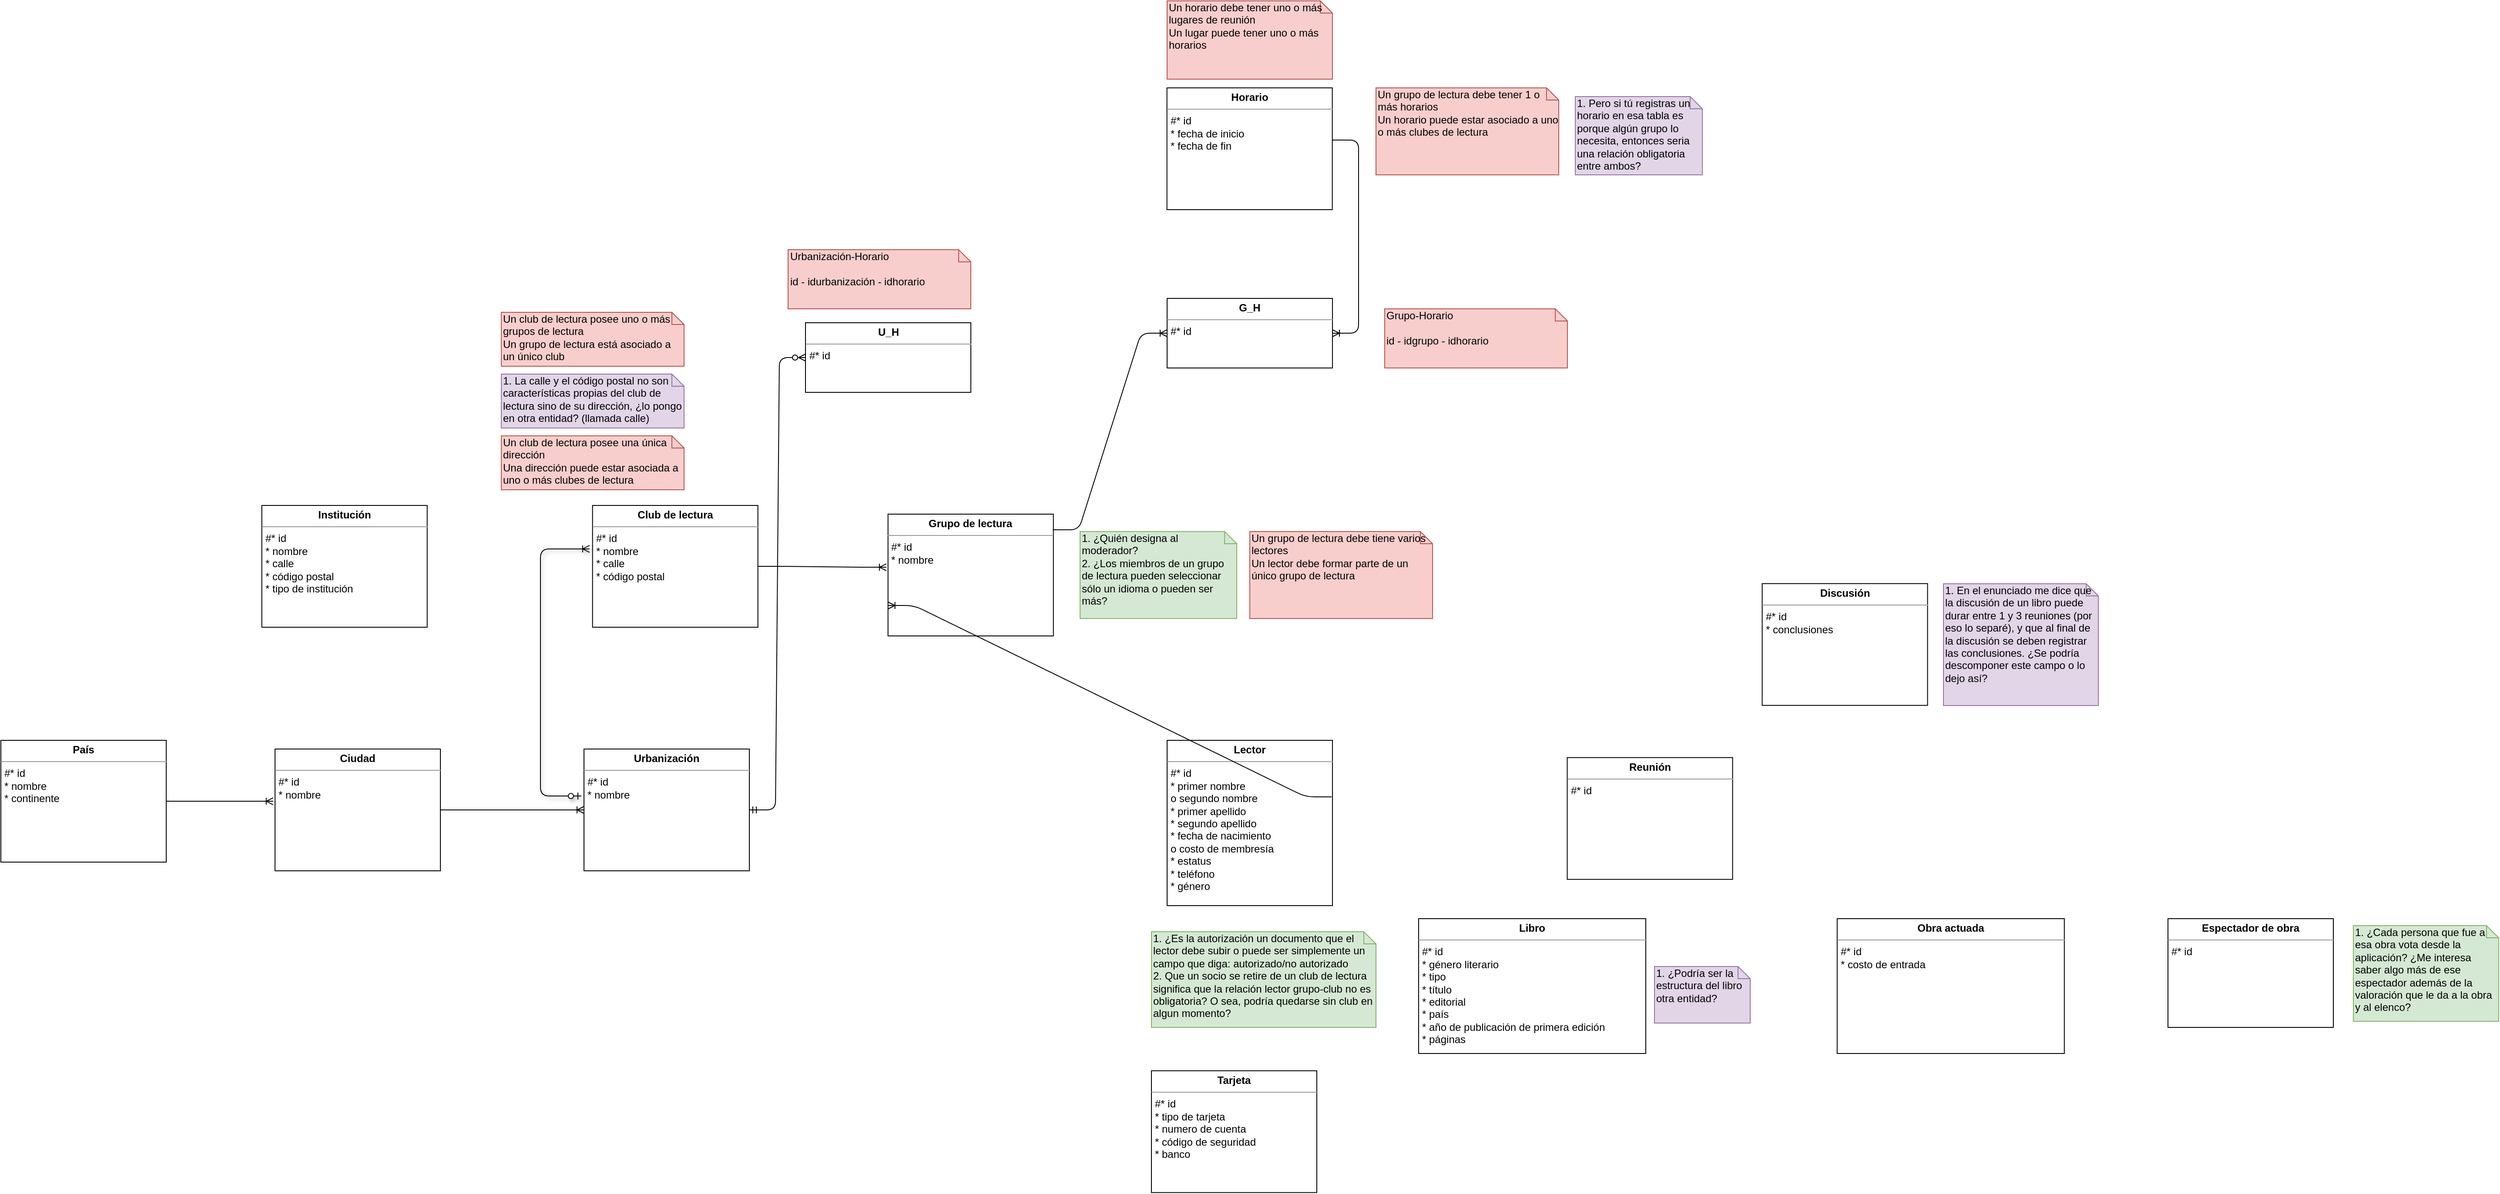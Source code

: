 <mxfile version="12.0.2" type="github" pages="1"><diagram name="Page-1" id="c4acf3e9-155e-7222-9cf6-157b1a14988f"><mxGraphModel dx="1918" dy="1585" grid="1" gridSize="10" guides="1" tooltips="1" connect="1" arrows="1" fold="1" page="1" pageScale="1" pageWidth="850" pageHeight="1100" background="#ffffff" math="0" shadow="0"><root><mxCell id="0"/><mxCell id="1" parent="0"/><mxCell id="5d2195bd80daf111-40" style="edgeStyle=orthogonalEdgeStyle;rounded=0;html=1;dashed=1;labelBackgroundColor=none;startFill=0;endArrow=open;endFill=0;endSize=10;fontFamily=Verdana;fontSize=10;" parent="1" edge="1"><mxGeometry relative="1" as="geometry"><Array as="points"/><mxPoint x="730" y="814" as="sourcePoint"/></mxGeometry></mxCell><mxCell id="5d2195bd80daf111-18" value="&lt;p style=&quot;margin: 0px ; margin-top: 4px ; text-align: center&quot;&gt;&lt;b&gt;Club de lectura&lt;/b&gt;&lt;/p&gt;&lt;hr size=&quot;1&quot;&gt;&lt;p style=&quot;margin: 0px ; margin-left: 4px&quot;&gt;#* id&lt;/p&gt;&lt;p style=&quot;margin: 0px ; margin-left: 4px&quot;&gt;* nombre&lt;/p&gt;&lt;p style=&quot;margin: 0px ; margin-left: 4px&quot;&gt;* calle&lt;/p&gt;&lt;p style=&quot;margin: 0px ; margin-left: 4px&quot;&gt;* código postal&lt;/p&gt;" style="verticalAlign=top;align=left;overflow=fill;fontSize=12;fontFamily=Helvetica;html=1;rounded=0;shadow=0;comic=0;labelBackgroundColor=none;strokeColor=#000000;strokeWidth=1;fillColor=#ffffff;" parent="1" vertex="1"><mxGeometry x="329.833" y="150" width="190" height="140" as="geometry"/></mxCell><mxCell id="GaoOM53GPJayDlljzNZ7-2" value="&lt;p style=&quot;margin: 0px ; margin-top: 4px ; text-align: center&quot;&gt;&lt;b&gt;Libro&lt;/b&gt;&lt;/p&gt;&lt;hr size=&quot;1&quot;&gt;&lt;p style=&quot;margin: 0px ; margin-left: 4px&quot;&gt;#* id&lt;/p&gt;&lt;p style=&quot;margin: 0px ; margin-left: 4px&quot;&gt;* género literario&lt;/p&gt;&lt;p style=&quot;margin: 0px ; margin-left: 4px&quot;&gt;* tipo&lt;/p&gt;&lt;p style=&quot;margin: 0px ; margin-left: 4px&quot;&gt;* título&lt;/p&gt;&lt;p style=&quot;margin: 0px ; margin-left: 4px&quot;&gt;* editorial&lt;/p&gt;&lt;p style=&quot;margin: 0px ; margin-left: 4px&quot;&gt;* país&lt;/p&gt;&lt;p style=&quot;margin: 0px ; margin-left: 4px&quot;&gt;* año de publicación de primera edición&lt;/p&gt;&lt;p style=&quot;margin: 0px ; margin-left: 4px&quot;&gt;* páginas&lt;/p&gt;&lt;p style=&quot;margin: 0px ; margin-left: 4px&quot;&gt;&lt;br&gt;&lt;/p&gt;" style="verticalAlign=top;align=left;overflow=fill;fontSize=12;fontFamily=Helvetica;html=1;rounded=0;shadow=0;comic=0;labelBackgroundColor=none;strokeColor=#000000;strokeWidth=1;fillColor=#ffffff;" parent="1" vertex="1"><mxGeometry x="1279" y="625" width="261" height="155" as="geometry"/></mxCell><mxCell id="GaoOM53GPJayDlljzNZ7-3" value="&lt;p style=&quot;margin: 0px ; margin-top: 4px ; text-align: center&quot;&gt;&lt;b&gt;Reunión&lt;/b&gt;&lt;/p&gt;&lt;hr size=&quot;1&quot;&gt;&lt;p style=&quot;margin: 0px ; margin-left: 4px&quot;&gt;#* id&lt;/p&gt;&lt;p style=&quot;margin: 0px ; margin-left: 4px&quot;&gt;&lt;br&gt;&lt;/p&gt;" style="verticalAlign=top;align=left;overflow=fill;fontSize=12;fontFamily=Helvetica;html=1;rounded=0;shadow=0;comic=0;labelBackgroundColor=none;strokeColor=#000000;strokeWidth=1;fillColor=#ffffff;" parent="1" vertex="1"><mxGeometry x="1449.759" y="439.833" width="190" height="140" as="geometry"/></mxCell><mxCell id="GaoOM53GPJayDlljzNZ7-4" value="&lt;p style=&quot;margin: 0px ; margin-top: 4px ; text-align: center&quot;&gt;&lt;b&gt;Lector&lt;/b&gt;&lt;/p&gt;&lt;hr size=&quot;1&quot;&gt;&lt;p style=&quot;margin: 0px ; margin-left: 4px&quot;&gt;#* id&lt;/p&gt;&lt;p style=&quot;margin: 0px ; margin-left: 4px&quot;&gt;* primer nombre&lt;/p&gt;&lt;p style=&quot;margin: 0px ; margin-left: 4px&quot;&gt;o segundo nombre&lt;/p&gt;&lt;p style=&quot;margin: 0px ; margin-left: 4px&quot;&gt;* primer apellido&lt;/p&gt;&lt;p style=&quot;margin: 0px ; margin-left: 4px&quot;&gt;* segundo apellido&lt;/p&gt;&lt;p style=&quot;margin: 0px ; margin-left: 4px&quot;&gt;* fecha de nacimiento&lt;/p&gt;&lt;p style=&quot;margin: 0px ; margin-left: 4px&quot;&gt;o costo de membresía&lt;/p&gt;&lt;p style=&quot;margin: 0px ; margin-left: 4px&quot;&gt;* estatus&lt;/p&gt;&lt;p style=&quot;margin: 0px ; margin-left: 4px&quot;&gt;* teléfono&lt;/p&gt;&lt;p style=&quot;margin: 0px ; margin-left: 4px&quot;&gt;* género&lt;/p&gt;" style="verticalAlign=top;align=left;overflow=fill;fontSize=12;fontFamily=Helvetica;html=1;rounded=0;shadow=0;comic=0;labelBackgroundColor=none;strokeColor=#000000;strokeWidth=1;fillColor=#ffffff;" parent="1" vertex="1"><mxGeometry x="990" y="420" width="190" height="190" as="geometry"/></mxCell><mxCell id="GaoOM53GPJayDlljzNZ7-5" value="&lt;p style=&quot;margin: 0px ; margin-top: 4px ; text-align: center&quot;&gt;&lt;b&gt;País&lt;/b&gt;&lt;/p&gt;&lt;hr size=&quot;1&quot;&gt;&lt;p style=&quot;margin: 0px ; margin-left: 4px&quot;&gt;#* id&lt;/p&gt;&lt;p style=&quot;margin: 0px ; margin-left: 4px&quot;&gt;* nombre&lt;/p&gt;&lt;p style=&quot;margin: 0px ; margin-left: 4px&quot;&gt;* continente&lt;/p&gt;&lt;p style=&quot;margin: 0px ; margin-left: 4px&quot;&gt;&lt;br&gt;&lt;/p&gt;" style="verticalAlign=top;align=left;overflow=fill;fontSize=12;fontFamily=Helvetica;html=1;rounded=0;shadow=0;comic=0;labelBackgroundColor=none;strokeColor=#000000;strokeWidth=1;fillColor=#ffffff;" parent="1" vertex="1"><mxGeometry x="-350" y="420" width="190" height="140" as="geometry"/></mxCell><mxCell id="GaoOM53GPJayDlljzNZ7-6" value="&lt;p style=&quot;margin: 0px ; margin-top: 4px ; text-align: center&quot;&gt;&lt;b&gt;Ciudad&lt;/b&gt;&lt;/p&gt;&lt;hr size=&quot;1&quot;&gt;&lt;p style=&quot;margin: 0px ; margin-left: 4px&quot;&gt;#* id&lt;/p&gt;&lt;p style=&quot;margin: 0px ; margin-left: 4px&quot;&gt;* nombre&lt;/p&gt;&lt;p style=&quot;margin: 0px ; margin-left: 4px&quot;&gt;&lt;br&gt;&lt;/p&gt;" style="verticalAlign=top;align=left;overflow=fill;fontSize=12;fontFamily=Helvetica;html=1;rounded=0;shadow=0;comic=0;labelBackgroundColor=none;strokeColor=#000000;strokeWidth=1;fillColor=#ffffff;" parent="1" vertex="1"><mxGeometry x="-35" y="430" width="190" height="140" as="geometry"/></mxCell><mxCell id="GaoOM53GPJayDlljzNZ7-7" value="&lt;p style=&quot;margin: 0px ; margin-top: 4px ; text-align: center&quot;&gt;&lt;b&gt;Urbanización&lt;/b&gt;&lt;/p&gt;&lt;hr size=&quot;1&quot;&gt;&lt;p style=&quot;margin: 0px ; margin-left: 4px&quot;&gt;#* id&lt;/p&gt;&lt;p style=&quot;margin: 0px ; margin-left: 4px&quot;&gt;* nombre&lt;/p&gt;&lt;p style=&quot;margin: 0px ; margin-left: 4px&quot;&gt;&lt;br&gt;&lt;/p&gt;" style="verticalAlign=top;align=left;overflow=fill;fontSize=12;fontFamily=Helvetica;html=1;rounded=0;shadow=0;comic=0;labelBackgroundColor=none;strokeColor=#000000;strokeWidth=1;fillColor=#ffffff;" parent="1" vertex="1"><mxGeometry x="320" y="430" width="190" height="140" as="geometry"/></mxCell><mxCell id="GaoOM53GPJayDlljzNZ7-8" value="&lt;p style=&quot;margin: 0px ; margin-top: 4px ; text-align: center&quot;&gt;&lt;b&gt;Grupo de lectura&lt;/b&gt;&lt;/p&gt;&lt;hr size=&quot;1&quot;&gt;&lt;p style=&quot;margin: 0px ; margin-left: 4px&quot;&gt;#* id&lt;/p&gt;&lt;p style=&quot;margin: 0px ; margin-left: 4px&quot;&gt;* nombre&lt;/p&gt;" style="verticalAlign=top;align=left;overflow=fill;fontSize=12;fontFamily=Helvetica;html=1;rounded=0;shadow=0;comic=0;labelBackgroundColor=none;strokeColor=#000000;strokeWidth=1;fillColor=#ffffff;" parent="1" vertex="1"><mxGeometry x="669.333" y="160" width="190" height="140" as="geometry"/></mxCell><mxCell id="GaoOM53GPJayDlljzNZ7-11" value="&lt;p style=&quot;margin: 0px ; margin-top: 4px ; text-align: center&quot;&gt;&lt;b&gt;Horario&lt;/b&gt;&lt;/p&gt;&lt;hr size=&quot;1&quot;&gt;&lt;p style=&quot;margin: 0px ; margin-left: 4px&quot;&gt;#* id&lt;/p&gt;&lt;p style=&quot;margin: 0px ; margin-left: 4px&quot;&gt;* fecha de inicio&lt;/p&gt;&lt;p style=&quot;margin: 0px ; margin-left: 4px&quot;&gt;* fecha de fin&lt;/p&gt;" style="verticalAlign=top;align=left;overflow=fill;fontSize=12;fontFamily=Helvetica;html=1;rounded=0;shadow=0;comic=0;labelBackgroundColor=none;strokeColor=#000000;strokeWidth=1;fillColor=#ffffff;" parent="1" vertex="1"><mxGeometry x="989.833" y="-330" width="190" height="140" as="geometry"/></mxCell><mxCell id="GaoOM53GPJayDlljzNZ7-12" value="&lt;p style=&quot;margin: 0px ; margin-top: 4px ; text-align: center&quot;&gt;&lt;b&gt;Institución&lt;/b&gt;&lt;/p&gt;&lt;hr size=&quot;1&quot;&gt;&lt;p style=&quot;margin: 0px ; margin-left: 4px&quot;&gt;#* id&lt;/p&gt;&lt;p style=&quot;margin: 0px ; margin-left: 4px&quot;&gt;* nombre&lt;/p&gt;&lt;p style=&quot;margin: 0px ; margin-left: 4px&quot;&gt;* calle&lt;/p&gt;&lt;p style=&quot;margin: 0px ; margin-left: 4px&quot;&gt;* código postal&lt;/p&gt;&lt;p style=&quot;margin: 0px ; margin-left: 4px&quot;&gt;* tipo de institución&lt;/p&gt;" style="verticalAlign=top;align=left;overflow=fill;fontSize=12;fontFamily=Helvetica;html=1;rounded=0;shadow=0;comic=0;labelBackgroundColor=none;strokeColor=#000000;strokeWidth=1;fillColor=#ffffff;" parent="1" vertex="1"><mxGeometry x="-50.167" y="150" width="190" height="140" as="geometry"/></mxCell><mxCell id="GaoOM53GPJayDlljzNZ7-13" value="1. ¿Es la autorización un documento que el lector debe subir o puede ser simplemente un campo que diga: autorizado/no autorizado&lt;br&gt;2. Que un socio se retire de un club de lectura significa que la relación lector grupo-club no es obligatoria? O sea, podría quedarse sin club en algun momento?" style="shape=note;whiteSpace=wrap;html=1;size=14;verticalAlign=top;align=left;spacingTop=-6;fillColor=#d5e8d4;strokeColor=#82b366;" parent="1" vertex="1"><mxGeometry x="972" y="640" width="258" height="110" as="geometry"/></mxCell><mxCell id="GaoOM53GPJayDlljzNZ7-14" value="&lt;p style=&quot;margin: 0px ; margin-top: 4px ; text-align: center&quot;&gt;&lt;b&gt;Tarjeta&lt;/b&gt;&lt;/p&gt;&lt;hr size=&quot;1&quot;&gt;&lt;p style=&quot;margin: 0px ; margin-left: 4px&quot;&gt;#* id&lt;/p&gt;&lt;p style=&quot;margin: 0px ; margin-left: 4px&quot;&gt;* tipo de tarjeta&lt;/p&gt;&lt;p style=&quot;margin: 0px ; margin-left: 4px&quot;&gt;* numero de cuenta&lt;/p&gt;&lt;p style=&quot;margin: 0px ; margin-left: 4px&quot;&gt;* código de seguridad&lt;/p&gt;&lt;p style=&quot;margin: 0px ; margin-left: 4px&quot;&gt;* banco&lt;/p&gt;&lt;p style=&quot;margin: 0px ; margin-left: 4px&quot;&gt;&lt;br&gt;&lt;/p&gt;" style="verticalAlign=top;align=left;overflow=fill;fontSize=12;fontFamily=Helvetica;html=1;rounded=0;shadow=0;comic=0;labelBackgroundColor=none;strokeColor=#000000;strokeWidth=1;fillColor=#ffffff;" parent="1" vertex="1"><mxGeometry x="972" y="799.833" width="190" height="140" as="geometry"/></mxCell><mxCell id="GaoOM53GPJayDlljzNZ7-15" value="1. ¿Quién designa al moderador?&lt;br&gt;2. ¿Los miembros de un grupo de lectura pueden seleccionar sólo un idioma o pueden ser más?" style="shape=note;whiteSpace=wrap;html=1;size=14;verticalAlign=top;align=left;spacingTop=-6;fillColor=#d5e8d4;strokeColor=#82b366;" parent="1" vertex="1"><mxGeometry x="890" y="180" width="180" height="100" as="geometry"/></mxCell><mxCell id="GaoOM53GPJayDlljzNZ7-16" value="&lt;p style=&quot;margin: 0px ; margin-top: 4px ; text-align: center&quot;&gt;&lt;b&gt;Discusión&lt;/b&gt;&lt;/p&gt;&lt;hr size=&quot;1&quot;&gt;&lt;p style=&quot;margin: 0px ; margin-left: 4px&quot;&gt;#* id&lt;/p&gt;&lt;p style=&quot;margin: 0px ; margin-left: 4px&quot;&gt;* conclusiones&lt;/p&gt;" style="verticalAlign=top;align=left;overflow=fill;fontSize=12;fontFamily=Helvetica;html=1;rounded=0;shadow=0;comic=0;labelBackgroundColor=none;strokeColor=#000000;strokeWidth=1;fillColor=#ffffff;" parent="1" vertex="1"><mxGeometry x="1673.759" y="239.833" width="190" height="140" as="geometry"/></mxCell><mxCell id="GaoOM53GPJayDlljzNZ7-17" value="1. En el enunciado me dice que la discusión de un libro puede durar entre 1 y 3 reuniones (por eso lo separé), y que al final de la discusión se deben registrar las conclusiones. ¿Se podría descomponer este campo o lo dejo así?" style="shape=note;whiteSpace=wrap;html=1;size=14;verticalAlign=top;align=left;spacingTop=-6;fillColor=#e1d5e7;strokeColor=#9673a6;" parent="1" vertex="1"><mxGeometry x="1882" y="240" width="178" height="140" as="geometry"/></mxCell><mxCell id="GaoOM53GPJayDlljzNZ7-18" value="1. ¿Podría ser la estructura del libro otra entidad?" style="shape=note;whiteSpace=wrap;html=1;size=14;verticalAlign=top;align=left;spacingTop=-6;fillColor=#e1d5e7;strokeColor=#9673a6;" parent="1" vertex="1"><mxGeometry x="1550" y="680" width="110" height="65" as="geometry"/></mxCell><mxCell id="GaoOM53GPJayDlljzNZ7-19" value="&lt;p style=&quot;margin: 0px ; margin-top: 4px ; text-align: center&quot;&gt;&lt;b&gt;Obra actuada&lt;/b&gt;&lt;/p&gt;&lt;hr size=&quot;1&quot;&gt;&lt;p style=&quot;margin: 0px ; margin-left: 4px&quot;&gt;#* id&lt;/p&gt;&lt;p style=&quot;margin: 0px ; margin-left: 4px&quot;&gt;* costo de entrada&lt;/p&gt;&lt;p style=&quot;margin: 0px ; margin-left: 4px&quot;&gt;&lt;br&gt;&lt;/p&gt;&lt;p style=&quot;margin: 0px ; margin-left: 4px&quot;&gt;&lt;br&gt;&lt;/p&gt;" style="verticalAlign=top;align=left;overflow=fill;fontSize=12;fontFamily=Helvetica;html=1;rounded=0;shadow=0;comic=0;labelBackgroundColor=none;strokeColor=#000000;strokeWidth=1;fillColor=#ffffff;" parent="1" vertex="1"><mxGeometry x="1759.907" y="625" width="261" height="155" as="geometry"/></mxCell><mxCell id="GaoOM53GPJayDlljzNZ7-25" value="&lt;p style=&quot;margin: 0px ; margin-top: 4px ; text-align: center&quot;&gt;&lt;b&gt;Espectador de obra&lt;/b&gt;&lt;/p&gt;&lt;hr size=&quot;1&quot;&gt;&lt;p style=&quot;margin: 0px ; margin-left: 4px&quot;&gt;#* id&lt;/p&gt;&lt;p style=&quot;margin: 0px ; margin-left: 4px&quot;&gt;&lt;br&gt;&lt;/p&gt;&lt;p style=&quot;margin: 0px ; margin-left: 4px&quot;&gt;&lt;br&gt;&lt;/p&gt;" style="verticalAlign=top;align=left;overflow=fill;fontSize=12;fontFamily=Helvetica;html=1;rounded=0;shadow=0;comic=0;labelBackgroundColor=none;strokeColor=#000000;strokeWidth=1;fillColor=#ffffff;" parent="1" vertex="1"><mxGeometry x="2140" y="625" width="190" height="125" as="geometry"/></mxCell><mxCell id="GaoOM53GPJayDlljzNZ7-26" value="1. ¿Cada persona que fue a esa obra vota desde la aplicación? ¿Me interesa saber algo más de ese espectador además de la valoración que le da a la obra y al elenco?" style="shape=note;whiteSpace=wrap;html=1;size=14;verticalAlign=top;align=left;spacingTop=-6;fillColor=#d5e8d4;strokeColor=#82b366;" parent="1" vertex="1"><mxGeometry x="2353" y="633" width="167" height="110" as="geometry"/></mxCell><mxCell id="NYm5OFHA9MfReBV2QzDi-1" value="Un club de lectura posee una única dirección&lt;br&gt;Una dirección puede estar asociada a uno o más clubes de lectura" style="shape=note;whiteSpace=wrap;html=1;size=14;verticalAlign=top;align=left;spacingTop=-6;fillColor=#f8cecc;strokeColor=#b85450;" vertex="1" parent="1"><mxGeometry x="225" y="70" width="210" height="62" as="geometry"/></mxCell><mxCell id="NYm5OFHA9MfReBV2QzDi-2" value="1. La calle y el código postal no son características propias del club de lectura sino de su dirección, ¿lo pongo en otra entidad? (llamada calle)" style="shape=note;whiteSpace=wrap;html=1;size=14;verticalAlign=top;align=left;spacingTop=-6;fillColor=#e1d5e7;strokeColor=#9673a6;" vertex="1" parent="1"><mxGeometry x="225" y="-1" width="210" height="62" as="geometry"/></mxCell><mxCell id="NYm5OFHA9MfReBV2QzDi-10" value="" style="fontSize=12;html=1;endArrow=ERoneToMany;startArrow=ERzeroToOne;entryX=-0.018;entryY=0.357;entryDx=0;entryDy=0;entryPerimeter=0;exitX=-0.016;exitY=0.386;exitDx=0;exitDy=0;exitPerimeter=0;shadow=1;edgeStyle=elbowEdgeStyle;" edge="1" parent="1" source="GaoOM53GPJayDlljzNZ7-7" target="5d2195bd80daf111-18"><mxGeometry width="100" height="100" relative="1" as="geometry"><mxPoint x="220" y="420" as="sourcePoint"/><mxPoint x="659.5" y="130" as="targetPoint"/><Array as="points"><mxPoint x="270" y="310"/><mxPoint x="326" y="380"/><mxPoint x="300" y="310"/></Array></mxGeometry></mxCell><mxCell id="NYm5OFHA9MfReBV2QzDi-11" value="" style="edgeStyle=entityRelationEdgeStyle;fontSize=12;html=1;endArrow=ERoneToMany;entryX=0;entryY=0.5;entryDx=0;entryDy=0;exitX=1;exitY=0.5;exitDx=0;exitDy=0;" edge="1" parent="1" source="GaoOM53GPJayDlljzNZ7-6" target="GaoOM53GPJayDlljzNZ7-7"><mxGeometry width="100" height="100" relative="1" as="geometry"><mxPoint x="561" y="533" as="sourcePoint"/><mxPoint x="661" y="433" as="targetPoint"/></mxGeometry></mxCell><mxCell id="NYm5OFHA9MfReBV2QzDi-12" value="" style="edgeStyle=entityRelationEdgeStyle;fontSize=12;html=1;endArrow=ERoneToMany;entryX=-0.011;entryY=0.429;entryDx=0;entryDy=0;exitX=1;exitY=0.5;exitDx=0;exitDy=0;entryPerimeter=0;" edge="1" parent="1" source="GaoOM53GPJayDlljzNZ7-5" target="GaoOM53GPJayDlljzNZ7-6"><mxGeometry width="100" height="100" relative="1" as="geometry"><mxPoint x="270" y="490" as="sourcePoint"/><mxPoint x="370" y="490" as="targetPoint"/></mxGeometry></mxCell><mxCell id="NYm5OFHA9MfReBV2QzDi-13" value="Un club de lectura posee uno o más grupos de lectura&lt;br&gt;Un grupo de lectura está asociado a un único club" style="shape=note;whiteSpace=wrap;html=1;size=14;verticalAlign=top;align=left;spacingTop=-6;fillColor=#f8cecc;strokeColor=#b85450;" vertex="1" parent="1"><mxGeometry x="225" y="-72" width="210" height="62" as="geometry"/></mxCell><mxCell id="NYm5OFHA9MfReBV2QzDi-16" value="" style="edgeStyle=entityRelationEdgeStyle;fontSize=12;html=1;endArrow=ERoneToMany;entryX=-0.01;entryY=0.436;entryDx=0;entryDy=0;exitX=1;exitY=0.5;exitDx=0;exitDy=0;entryPerimeter=0;" edge="1" parent="1" source="5d2195bd80daf111-18" target="GaoOM53GPJayDlljzNZ7-8"><mxGeometry width="100" height="100" relative="1" as="geometry"><mxPoint x="849.5" y="170" as="sourcePoint"/><mxPoint x="949.5" y="170" as="targetPoint"/></mxGeometry></mxCell><mxCell id="NYm5OFHA9MfReBV2QzDi-17" value="Un grupo de lectura debe tiene varios lectores&lt;br&gt;Un lector debe formar parte de un único grupo de lectura" style="shape=note;whiteSpace=wrap;html=1;size=14;verticalAlign=top;align=left;spacingTop=-6;fillColor=#f8cecc;strokeColor=#b85450;" vertex="1" parent="1"><mxGeometry x="1085" y="180" width="210" height="100" as="geometry"/></mxCell><mxCell id="NYm5OFHA9MfReBV2QzDi-18" value="" style="edgeStyle=entityRelationEdgeStyle;fontSize=12;html=1;endArrow=ERoneToMany;entryX=0;entryY=0.75;entryDx=0;entryDy=0;exitX=0.995;exitY=0.342;exitDx=0;exitDy=0;exitPerimeter=0;" edge="1" parent="1" source="GaoOM53GPJayDlljzNZ7-4" target="GaoOM53GPJayDlljzNZ7-8"><mxGeometry width="100" height="100" relative="1" as="geometry"><mxPoint x="851.5" y="190" as="sourcePoint"/><mxPoint x="990" y="191" as="targetPoint"/></mxGeometry></mxCell><mxCell id="NYm5OFHA9MfReBV2QzDi-19" value="Un grupo de lectura debe tener 1 o más horarios&lt;br&gt;Un horario puede estar asociado a uno o más clubes de lectura" style="shape=note;whiteSpace=wrap;html=1;size=14;verticalAlign=top;align=left;spacingTop=-6;fillColor=#f8cecc;strokeColor=#b85450;" vertex="1" parent="1"><mxGeometry x="1230" y="-330" width="210" height="100" as="geometry"/></mxCell><mxCell id="NYm5OFHA9MfReBV2QzDi-20" value="1. Pero si tú registras un horario en esa tabla es porque algún grupo lo necesita, entonces seria una relación obligatoria entre ambos?" style="shape=note;whiteSpace=wrap;html=1;size=14;verticalAlign=top;align=left;spacingTop=-6;fillColor=#e1d5e7;strokeColor=#9673a6;" vertex="1" parent="1"><mxGeometry x="1459" y="-320" width="146" height="90" as="geometry"/></mxCell><mxCell id="NYm5OFHA9MfReBV2QzDi-21" value="&lt;p style=&quot;margin: 0px ; margin-top: 4px ; text-align: center&quot;&gt;&lt;b&gt;G_H&lt;/b&gt;&lt;/p&gt;&lt;hr size=&quot;1&quot;&gt;&lt;p style=&quot;margin: 0px ; margin-left: 4px&quot;&gt;#* id&lt;/p&gt;" style="verticalAlign=top;align=left;overflow=fill;fontSize=12;fontFamily=Helvetica;html=1;rounded=0;shadow=0;comic=0;labelBackgroundColor=none;strokeColor=#000000;strokeWidth=1;fillColor=#ffffff;" vertex="1" parent="1"><mxGeometry x="990" y="-88" width="190" height="80" as="geometry"/></mxCell><mxCell id="NYm5OFHA9MfReBV2QzDi-22" value="Grupo-Horario&lt;br&gt;&lt;br&gt;id - idgrupo - idhorario" style="shape=note;whiteSpace=wrap;html=1;size=14;verticalAlign=top;align=left;spacingTop=-6;fillColor=#f8cecc;strokeColor=#b85450;" vertex="1" parent="1"><mxGeometry x="1240" y="-76" width="210" height="68" as="geometry"/></mxCell><mxCell id="NYm5OFHA9MfReBV2QzDi-23" value="" style="edgeStyle=entityRelationEdgeStyle;fontSize=12;html=1;endArrow=ERoneToMany;entryX=0;entryY=0.5;entryDx=0;entryDy=0;exitX=0.996;exitY=0.129;exitDx=0;exitDy=0;exitPerimeter=0;" edge="1" parent="1" source="GaoOM53GPJayDlljzNZ7-8" target="NYm5OFHA9MfReBV2QzDi-21"><mxGeometry width="100" height="100" relative="1" as="geometry"><mxPoint x="859.5" y="180" as="sourcePoint"/><mxPoint x="998" y="181" as="targetPoint"/></mxGeometry></mxCell><mxCell id="NYm5OFHA9MfReBV2QzDi-26" value="" style="edgeStyle=entityRelationEdgeStyle;fontSize=12;html=1;endArrow=ERoneToMany;" edge="1" parent="1" target="NYm5OFHA9MfReBV2QzDi-21"><mxGeometry width="100" height="100" relative="1" as="geometry"><mxPoint x="1180" y="-270" as="sourcePoint"/><mxPoint x="1000" y="-38" as="targetPoint"/></mxGeometry></mxCell><mxCell id="NYm5OFHA9MfReBV2QzDi-27" value="Un horario debe tener uno o más lugares de reunión&lt;br&gt;Un lugar puede tener uno o más horarios" style="shape=note;whiteSpace=wrap;html=1;size=14;verticalAlign=top;align=left;spacingTop=-6;fillColor=#f8cecc;strokeColor=#b85450;" vertex="1" parent="1"><mxGeometry x="990" y="-430" width="190" height="90" as="geometry"/></mxCell><mxCell id="NYm5OFHA9MfReBV2QzDi-29" value="&lt;p style=&quot;margin: 0px ; margin-top: 4px ; text-align: center&quot;&gt;&lt;b&gt;U_H&lt;/b&gt;&lt;/p&gt;&lt;hr size=&quot;1&quot;&gt;&lt;p style=&quot;margin: 0px ; margin-left: 4px&quot;&gt;#* id&lt;/p&gt;" style="verticalAlign=top;align=left;overflow=fill;fontSize=12;fontFamily=Helvetica;html=1;rounded=0;shadow=0;comic=0;labelBackgroundColor=none;strokeColor=#000000;strokeWidth=1;fillColor=#ffffff;" vertex="1" parent="1"><mxGeometry x="574.5" y="-60" width="190" height="80" as="geometry"/></mxCell><mxCell id="NYm5OFHA9MfReBV2QzDi-30" value="Urbanización-Horario&lt;br&gt;&lt;br&gt;id - idurbanización - idhorario" style="shape=note;whiteSpace=wrap;html=1;size=14;verticalAlign=top;align=left;spacingTop=-6;fillColor=#f8cecc;strokeColor=#b85450;" vertex="1" parent="1"><mxGeometry x="554.5" y="-144" width="210" height="68" as="geometry"/></mxCell><mxCell id="NYm5OFHA9MfReBV2QzDi-31" value="" style="edgeStyle=entityRelationEdgeStyle;fontSize=12;html=1;endArrow=ERzeroToMany;startArrow=ERmandOne;entryX=0;entryY=0.5;entryDx=0;entryDy=0;exitX=1;exitY=0.5;exitDx=0;exitDy=0;" edge="1" parent="1" source="GaoOM53GPJayDlljzNZ7-7" target="NYm5OFHA9MfReBV2QzDi-29"><mxGeometry width="100" height="100" relative="1" as="geometry"><mxPoint x="540" y="530" as="sourcePoint"/><mxPoint x="660" y="-275" as="targetPoint"/></mxGeometry></mxCell></root></mxGraphModel></diagram></mxfile>